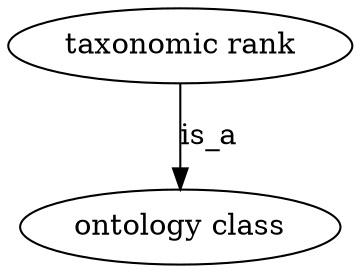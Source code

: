 digraph {
	graph [bb="0,0,132.59,123"];
	node [label="\N"];
	"taxonomic rank"	[height=0.5,
		label="taxonomic rank",
		pos="66.294,105",
		width=1.8415];
	"ontology class"	[height=0.5,
		pos="66.294,18",
		width=1.7151];
	"taxonomic rank" -> "ontology class"	[label=is_a,
		lp="77.294,61.5",
		pos="e,66.294,36.175 66.294,86.799 66.294,75.163 66.294,59.548 66.294,46.237"];
}
